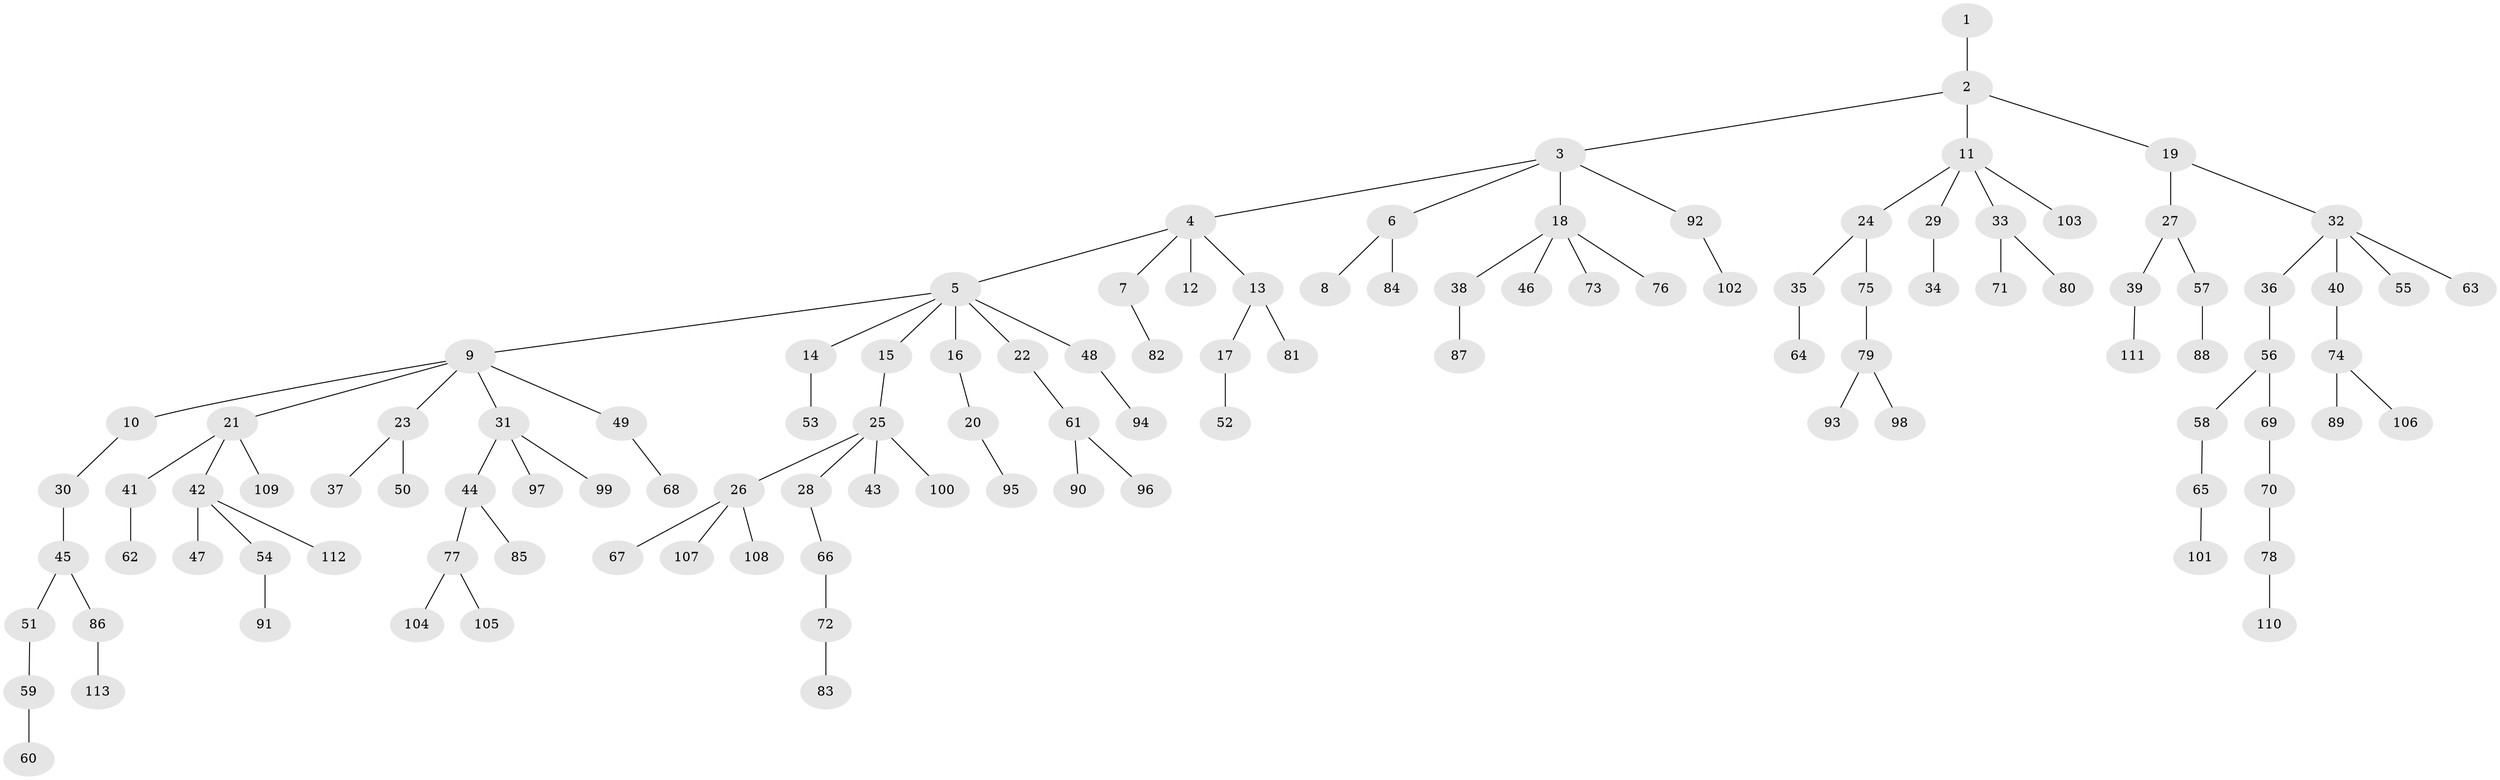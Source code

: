 // coarse degree distribution, {3: 0.14705882352941177, 5: 0.014705882352941176, 2: 0.23529411764705882, 4: 0.07352941176470588, 6: 0.014705882352941176, 7: 0.014705882352941176, 1: 0.5}
// Generated by graph-tools (version 1.1) at 2025/37/03/04/25 23:37:23]
// undirected, 113 vertices, 112 edges
graph export_dot {
  node [color=gray90,style=filled];
  1;
  2;
  3;
  4;
  5;
  6;
  7;
  8;
  9;
  10;
  11;
  12;
  13;
  14;
  15;
  16;
  17;
  18;
  19;
  20;
  21;
  22;
  23;
  24;
  25;
  26;
  27;
  28;
  29;
  30;
  31;
  32;
  33;
  34;
  35;
  36;
  37;
  38;
  39;
  40;
  41;
  42;
  43;
  44;
  45;
  46;
  47;
  48;
  49;
  50;
  51;
  52;
  53;
  54;
  55;
  56;
  57;
  58;
  59;
  60;
  61;
  62;
  63;
  64;
  65;
  66;
  67;
  68;
  69;
  70;
  71;
  72;
  73;
  74;
  75;
  76;
  77;
  78;
  79;
  80;
  81;
  82;
  83;
  84;
  85;
  86;
  87;
  88;
  89;
  90;
  91;
  92;
  93;
  94;
  95;
  96;
  97;
  98;
  99;
  100;
  101;
  102;
  103;
  104;
  105;
  106;
  107;
  108;
  109;
  110;
  111;
  112;
  113;
  1 -- 2;
  2 -- 3;
  2 -- 11;
  2 -- 19;
  3 -- 4;
  3 -- 6;
  3 -- 18;
  3 -- 92;
  4 -- 5;
  4 -- 7;
  4 -- 12;
  4 -- 13;
  5 -- 9;
  5 -- 14;
  5 -- 15;
  5 -- 16;
  5 -- 22;
  5 -- 48;
  6 -- 8;
  6 -- 84;
  7 -- 82;
  9 -- 10;
  9 -- 21;
  9 -- 23;
  9 -- 31;
  9 -- 49;
  10 -- 30;
  11 -- 24;
  11 -- 29;
  11 -- 33;
  11 -- 103;
  13 -- 17;
  13 -- 81;
  14 -- 53;
  15 -- 25;
  16 -- 20;
  17 -- 52;
  18 -- 38;
  18 -- 46;
  18 -- 73;
  18 -- 76;
  19 -- 27;
  19 -- 32;
  20 -- 95;
  21 -- 41;
  21 -- 42;
  21 -- 109;
  22 -- 61;
  23 -- 37;
  23 -- 50;
  24 -- 35;
  24 -- 75;
  25 -- 26;
  25 -- 28;
  25 -- 43;
  25 -- 100;
  26 -- 67;
  26 -- 107;
  26 -- 108;
  27 -- 39;
  27 -- 57;
  28 -- 66;
  29 -- 34;
  30 -- 45;
  31 -- 44;
  31 -- 97;
  31 -- 99;
  32 -- 36;
  32 -- 40;
  32 -- 55;
  32 -- 63;
  33 -- 71;
  33 -- 80;
  35 -- 64;
  36 -- 56;
  38 -- 87;
  39 -- 111;
  40 -- 74;
  41 -- 62;
  42 -- 47;
  42 -- 54;
  42 -- 112;
  44 -- 77;
  44 -- 85;
  45 -- 51;
  45 -- 86;
  48 -- 94;
  49 -- 68;
  51 -- 59;
  54 -- 91;
  56 -- 58;
  56 -- 69;
  57 -- 88;
  58 -- 65;
  59 -- 60;
  61 -- 90;
  61 -- 96;
  65 -- 101;
  66 -- 72;
  69 -- 70;
  70 -- 78;
  72 -- 83;
  74 -- 89;
  74 -- 106;
  75 -- 79;
  77 -- 104;
  77 -- 105;
  78 -- 110;
  79 -- 93;
  79 -- 98;
  86 -- 113;
  92 -- 102;
}
